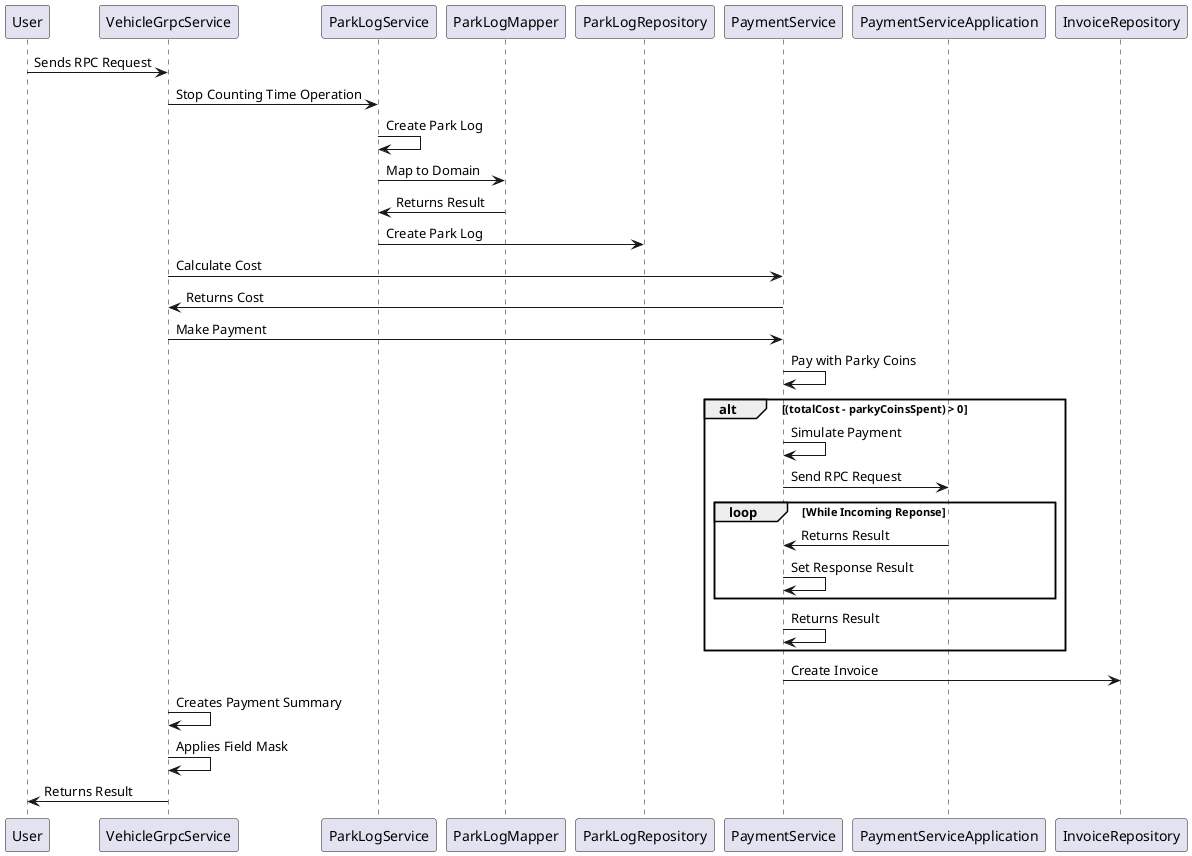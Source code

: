 @startuml leaveParkServerStream
User -> VehicleGrpcService: Sends RPC Request
VehicleGrpcService -> ParkLogService: Stop Counting Time Operation
ParkLogService -> ParkLogService: Create Park Log
ParkLogService -> ParkLogMapper: Map to Domain
ParkLogService <- ParkLogMapper: Returns Result
ParkLogService -> ParkLogRepository: Create Park Log
VehicleGrpcService -> PaymentService: Calculate Cost
VehicleGrpcService <- PaymentService: Returns Cost
VehicleGrpcService -> PaymentService: Make Payment
PaymentService -> PaymentService: Pay with Parky Coins
alt (totalCost - parkyCoinsSpent) > 0
    PaymentService -> PaymentService: Simulate Payment
    PaymentService -> PaymentServiceApplication: Send RPC Request
    loop While Incoming Reponse
      PaymentService <- PaymentServiceApplication: Returns Result
      PaymentService -> PaymentService: Set Response Result  
    end
    PaymentService -> PaymentService: Returns Result
end
PaymentService -> InvoiceRepository: Create Invoice
VehicleGrpcService -> VehicleGrpcService: Creates Payment Summary
VehicleGrpcService -> VehicleGrpcService: Applies Field Mask
User <- VehicleGrpcService: Returns Result
@enduml